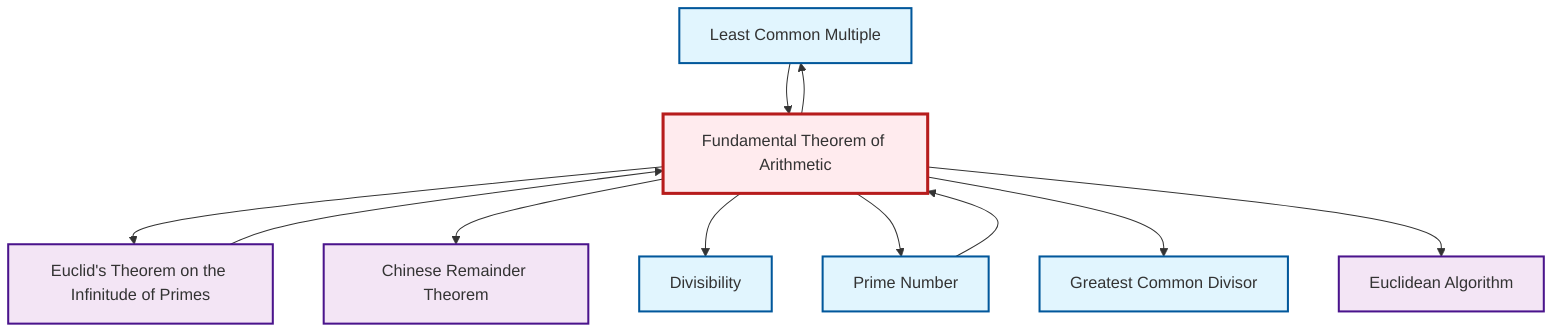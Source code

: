 graph TD
    classDef definition fill:#e1f5fe,stroke:#01579b,stroke-width:2px
    classDef theorem fill:#f3e5f5,stroke:#4a148c,stroke-width:2px
    classDef axiom fill:#fff3e0,stroke:#e65100,stroke-width:2px
    classDef example fill:#e8f5e9,stroke:#1b5e20,stroke-width:2px
    classDef current fill:#ffebee,stroke:#b71c1c,stroke-width:3px
    def-gcd["Greatest Common Divisor"]:::definition
    def-lcm["Least Common Multiple"]:::definition
    thm-euclidean-algorithm["Euclidean Algorithm"]:::theorem
    thm-chinese-remainder["Chinese Remainder Theorem"]:::theorem
    def-divisibility["Divisibility"]:::definition
    thm-euclid-infinitude-primes["Euclid's Theorem on the Infinitude of Primes"]:::theorem
    def-prime["Prime Number"]:::definition
    thm-fundamental-arithmetic["Fundamental Theorem of Arithmetic"]:::theorem
    thm-fundamental-arithmetic --> thm-euclid-infinitude-primes
    def-prime --> thm-fundamental-arithmetic
    thm-fundamental-arithmetic --> thm-chinese-remainder
    thm-euclid-infinitude-primes --> thm-fundamental-arithmetic
    thm-fundamental-arithmetic --> def-divisibility
    def-lcm --> thm-fundamental-arithmetic
    thm-fundamental-arithmetic --> def-lcm
    thm-fundamental-arithmetic --> def-prime
    thm-fundamental-arithmetic --> def-gcd
    thm-fundamental-arithmetic --> thm-euclidean-algorithm
    class thm-fundamental-arithmetic current